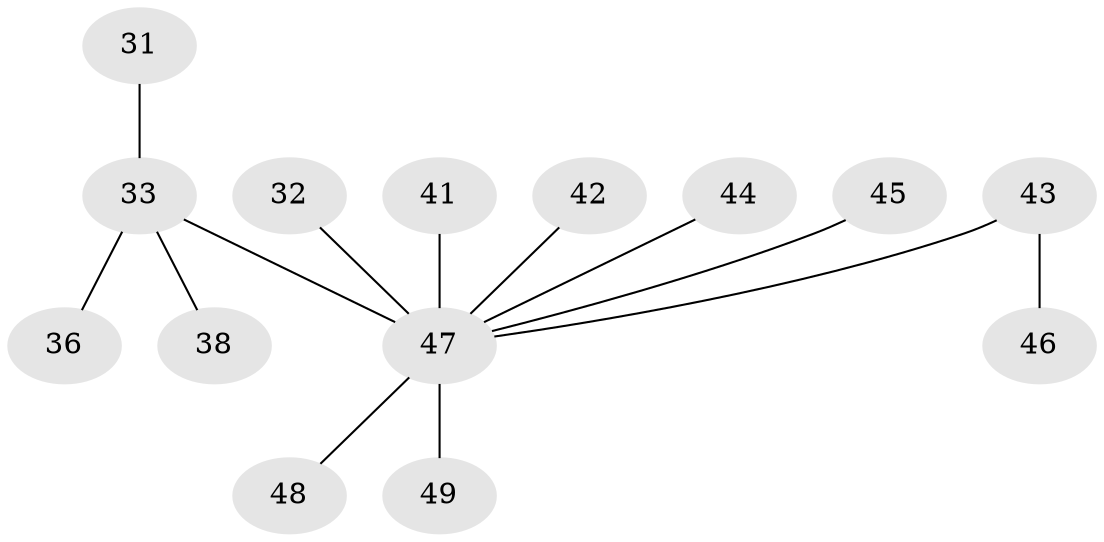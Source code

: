 // original degree distribution, {5: 0.061224489795918366, 6: 0.04081632653061224, 3: 0.10204081632653061, 11: 0.02040816326530612, 7: 0.02040816326530612, 2: 0.1836734693877551, 8: 0.02040816326530612, 1: 0.5306122448979592, 4: 0.02040816326530612}
// Generated by graph-tools (version 1.1) at 2025/58/03/04/25 21:58:55]
// undirected, 14 vertices, 13 edges
graph export_dot {
graph [start="1"]
  node [color=gray90,style=filled];
  31;
  32;
  33 [super="+17+18+24+30"];
  36;
  38;
  41 [super="+40"];
  42;
  43 [super="+25+11"];
  44 [super="+9"];
  45;
  46 [super="+21"];
  47 [super="+6+8+10+28"];
  48 [super="+23+35+39"];
  49 [super="+20+15+27+29+37"];
  31 -- 33;
  32 -- 47;
  33 -- 36;
  33 -- 38;
  33 -- 47 [weight=6];
  41 -- 47;
  42 -- 47;
  43 -- 46;
  43 -- 47 [weight=3];
  44 -- 47 [weight=2];
  45 -- 47;
  47 -- 49 [weight=3];
  47 -- 48;
}
